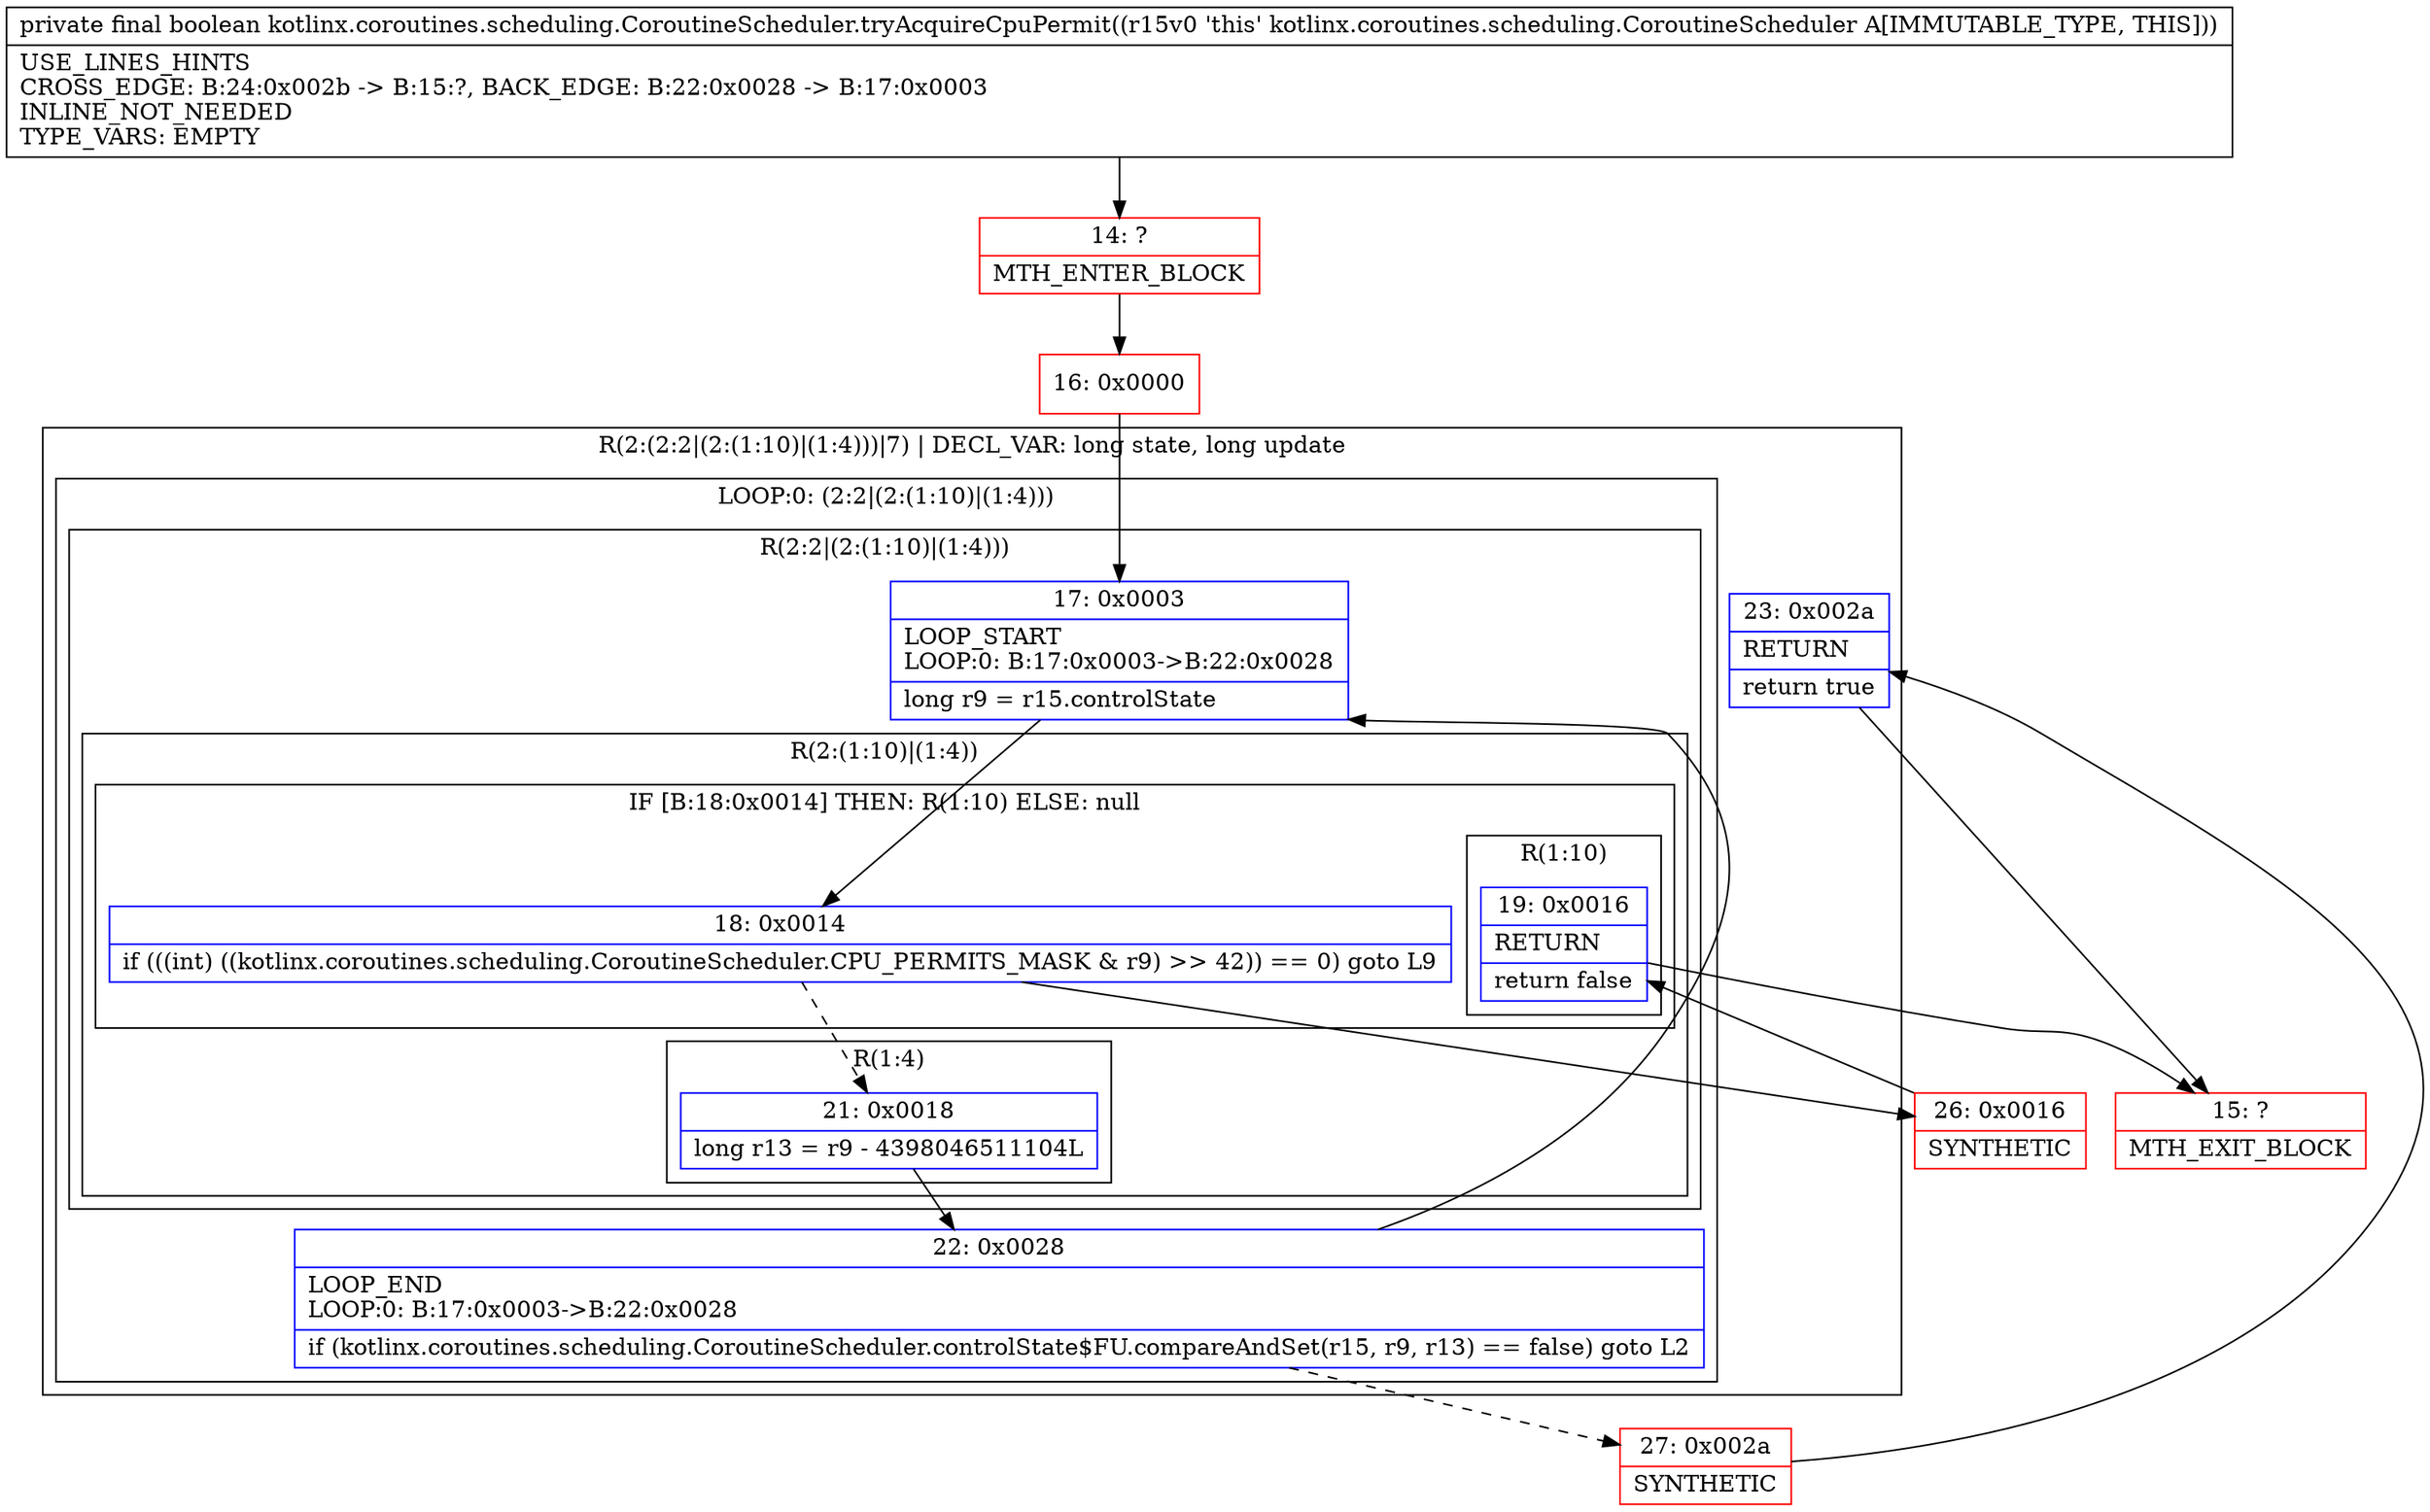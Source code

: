 digraph "CFG forkotlinx.coroutines.scheduling.CoroutineScheduler.tryAcquireCpuPermit()Z" {
subgraph cluster_Region_792882540 {
label = "R(2:(2:2|(2:(1:10)|(1:4)))|7) | DECL_VAR: long state, long update\l";
node [shape=record,color=blue];
subgraph cluster_LoopRegion_53343943 {
label = "LOOP:0: (2:2|(2:(1:10)|(1:4)))";
node [shape=record,color=blue];
Node_22 [shape=record,label="{22\:\ 0x0028|LOOP_END\lLOOP:0: B:17:0x0003\-\>B:22:0x0028\l|if (kotlinx.coroutines.scheduling.CoroutineScheduler.controlState$FU.compareAndSet(r15, r9, r13) == false) goto L2\l}"];
subgraph cluster_Region_8478817 {
label = "R(2:2|(2:(1:10)|(1:4)))";
node [shape=record,color=blue];
Node_17 [shape=record,label="{17\:\ 0x0003|LOOP_START\lLOOP:0: B:17:0x0003\-\>B:22:0x0028\l|long r9 = r15.controlState\l}"];
subgraph cluster_Region_1862891739 {
label = "R(2:(1:10)|(1:4))";
node [shape=record,color=blue];
subgraph cluster_IfRegion_1499251124 {
label = "IF [B:18:0x0014] THEN: R(1:10) ELSE: null";
node [shape=record,color=blue];
Node_18 [shape=record,label="{18\:\ 0x0014|if (((int) ((kotlinx.coroutines.scheduling.CoroutineScheduler.CPU_PERMITS_MASK & r9) \>\> 42)) == 0) goto L9\l}"];
subgraph cluster_Region_2055589098 {
label = "R(1:10)";
node [shape=record,color=blue];
Node_19 [shape=record,label="{19\:\ 0x0016|RETURN\l|return false\l}"];
}
}
subgraph cluster_Region_1042019279 {
label = "R(1:4)";
node [shape=record,color=blue];
Node_21 [shape=record,label="{21\:\ 0x0018|long r13 = r9 \- 4398046511104L\l}"];
}
}
}
}
Node_23 [shape=record,label="{23\:\ 0x002a|RETURN\l|return true\l}"];
}
Node_14 [shape=record,color=red,label="{14\:\ ?|MTH_ENTER_BLOCK\l}"];
Node_16 [shape=record,color=red,label="{16\:\ 0x0000}"];
Node_27 [shape=record,color=red,label="{27\:\ 0x002a|SYNTHETIC\l}"];
Node_15 [shape=record,color=red,label="{15\:\ ?|MTH_EXIT_BLOCK\l}"];
Node_26 [shape=record,color=red,label="{26\:\ 0x0016|SYNTHETIC\l}"];
MethodNode[shape=record,label="{private final boolean kotlinx.coroutines.scheduling.CoroutineScheduler.tryAcquireCpuPermit((r15v0 'this' kotlinx.coroutines.scheduling.CoroutineScheduler A[IMMUTABLE_TYPE, THIS]))  | USE_LINES_HINTS\lCROSS_EDGE: B:24:0x002b \-\> B:15:?, BACK_EDGE: B:22:0x0028 \-\> B:17:0x0003\lINLINE_NOT_NEEDED\lTYPE_VARS: EMPTY\l}"];
MethodNode -> Node_14;Node_22 -> Node_17;
Node_22 -> Node_27[style=dashed];
Node_17 -> Node_18;
Node_18 -> Node_21[style=dashed];
Node_18 -> Node_26;
Node_19 -> Node_15;
Node_21 -> Node_22;
Node_23 -> Node_15;
Node_14 -> Node_16;
Node_16 -> Node_17;
Node_27 -> Node_23;
Node_26 -> Node_19;
}

